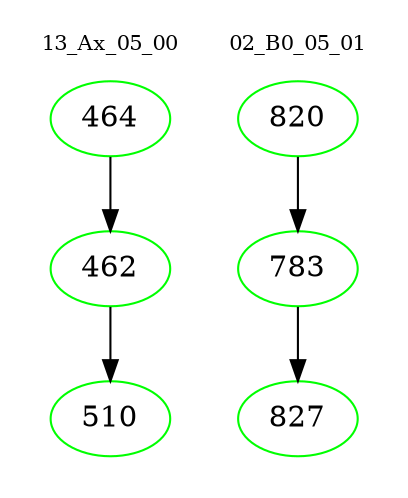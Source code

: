 digraph{
subgraph cluster_0 {
color = white
label = "13_Ax_05_00";
fontsize=10;
T0_464 [label="464", color="green"]
T0_464 -> T0_462 [color="black"]
T0_462 [label="462", color="green"]
T0_462 -> T0_510 [color="black"]
T0_510 [label="510", color="green"]
}
subgraph cluster_1 {
color = white
label = "02_B0_05_01";
fontsize=10;
T1_820 [label="820", color="green"]
T1_820 -> T1_783 [color="black"]
T1_783 [label="783", color="green"]
T1_783 -> T1_827 [color="black"]
T1_827 [label="827", color="green"]
}
}
